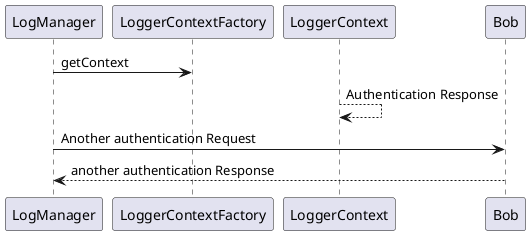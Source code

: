 @startuml
LogManager -> LoggerContextFactory: getContext
LoggerContext --> LoggerContext: Authentication Response

LogManager -> Bob: Another authentication Request
LogManager <-- Bob: another authentication Response
@enduml